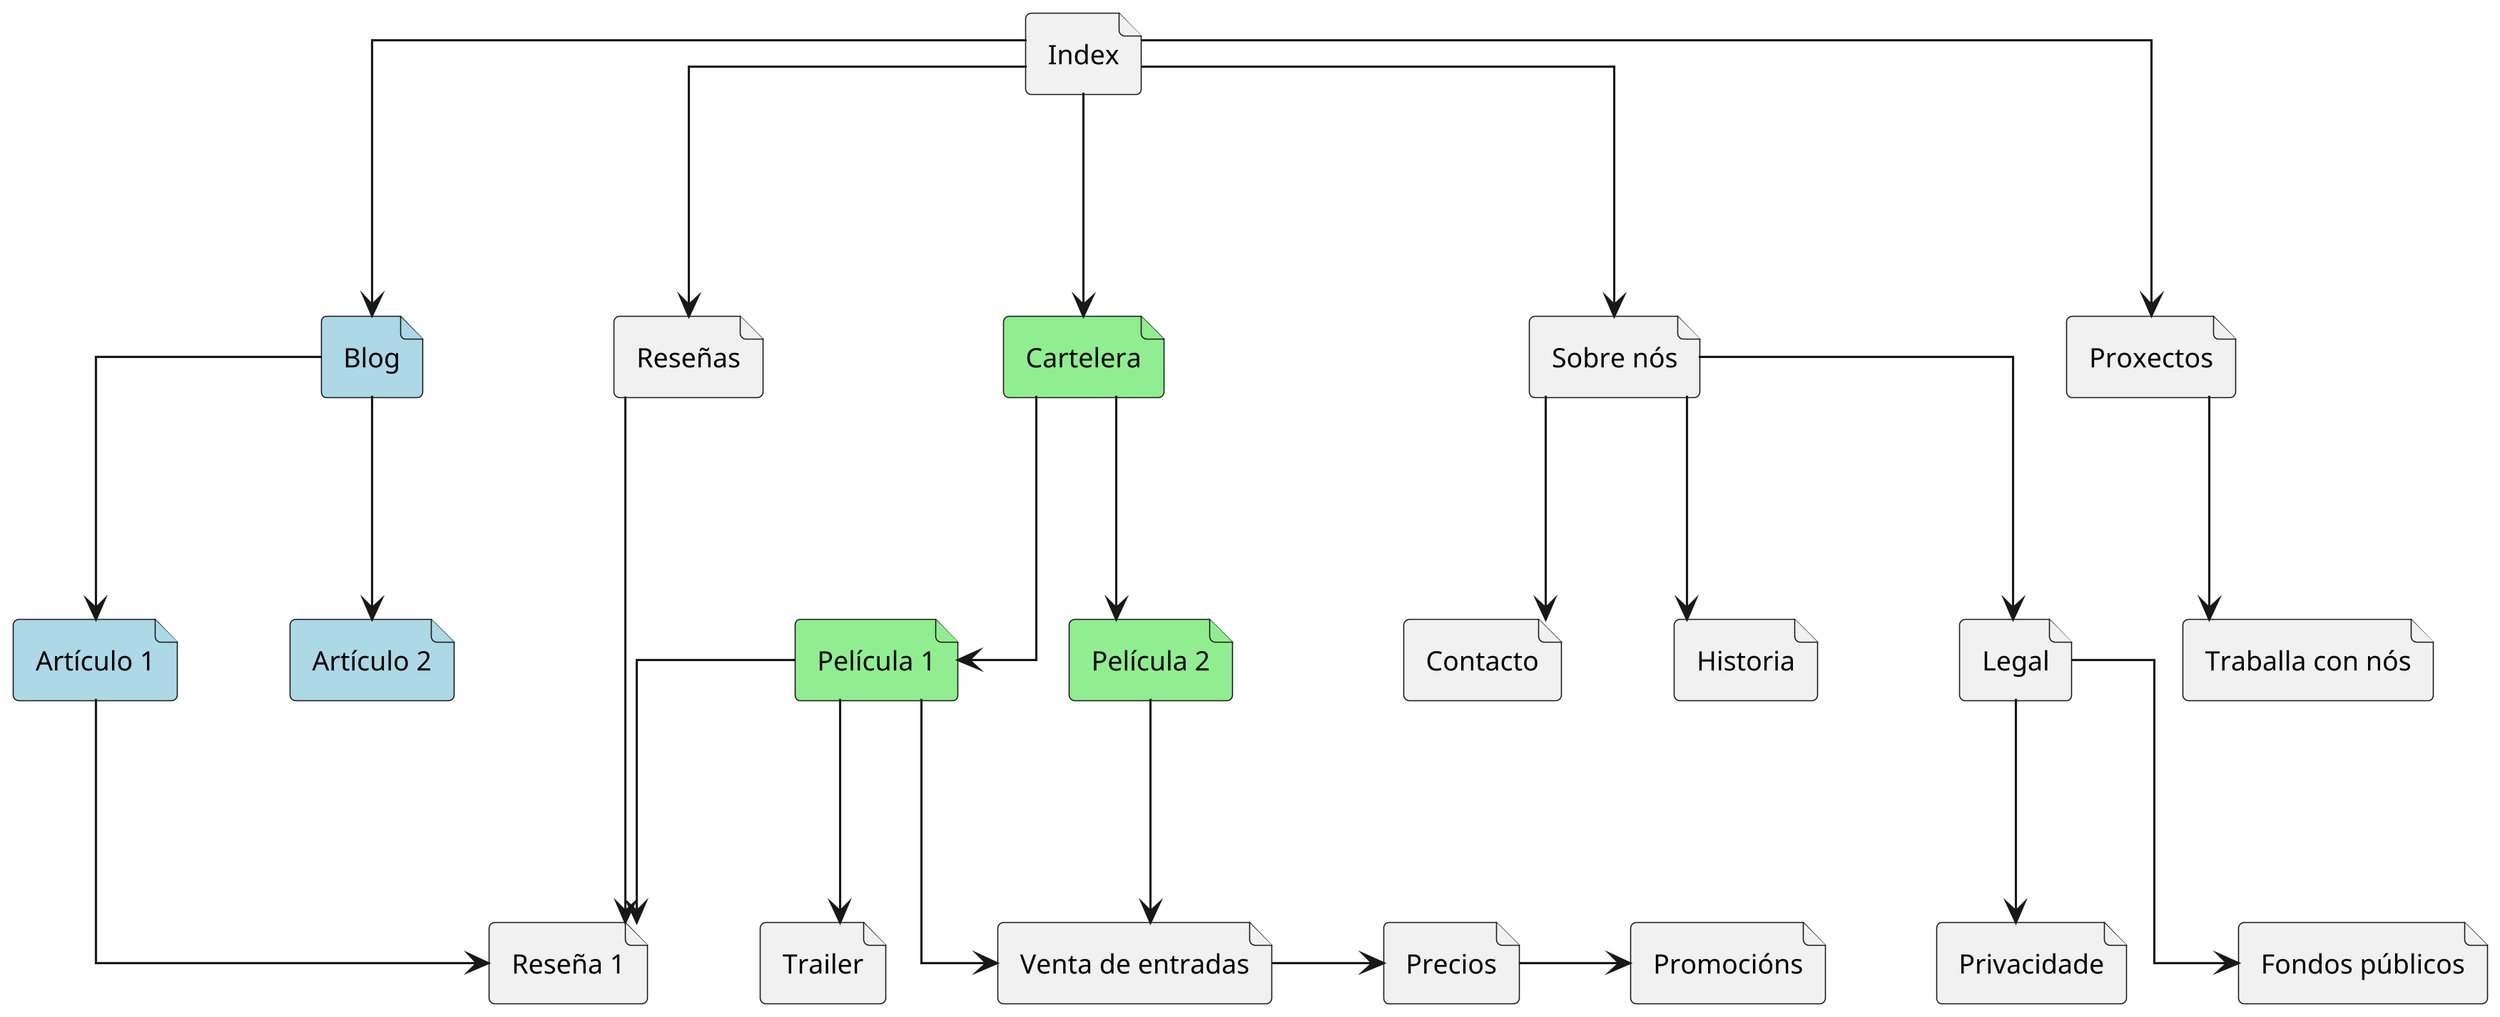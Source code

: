 @startuml
skinparam dpi 300
skinparam linetype ortho
skinparam nodesep 50
skinparam ranksep 100

skinparam default{
  FontName SF Mono
  FontSize 12
}

file Index

file Blog #lightblue
file "Artículo 1" as A1 #lightblue
file "Artículo 2" as A2 #lightblue

file Reseñas

file Cartelera #lightgreen
file "Película 1" as P1 #lightgreen
file "Película 2" as P2 #lightgreen
file Trailer
file "Reseña 1" as R1
file "Venta de entradas" as V
file Precios
file Promocións

file "Sobre nós" as SN
file Contacto
file Historia
file Legal
file Privacidade
file "Fondos públicos" as FP

file Proxectos
file "Traballa con nós" as TN

Index --> Blog
Blog --> A1
Blog --> A2
A1 --> R1

Index --> Reseñas
Reseñas --> R1

Index --> Cartelera
Cartelera --> P1
Cartelera --> P2
P1 --> V
P2 --> V
V -> Precios
Precios -> Promocións
P1 --> Trailer
P1 --> R1

Index --> SN
SN --> Legal
SN --> Contacto
SN --> Historia
Legal --> Privacidade
Legal --> FP


Index --> Proxectos
Proxectos --> TN

@enduml
